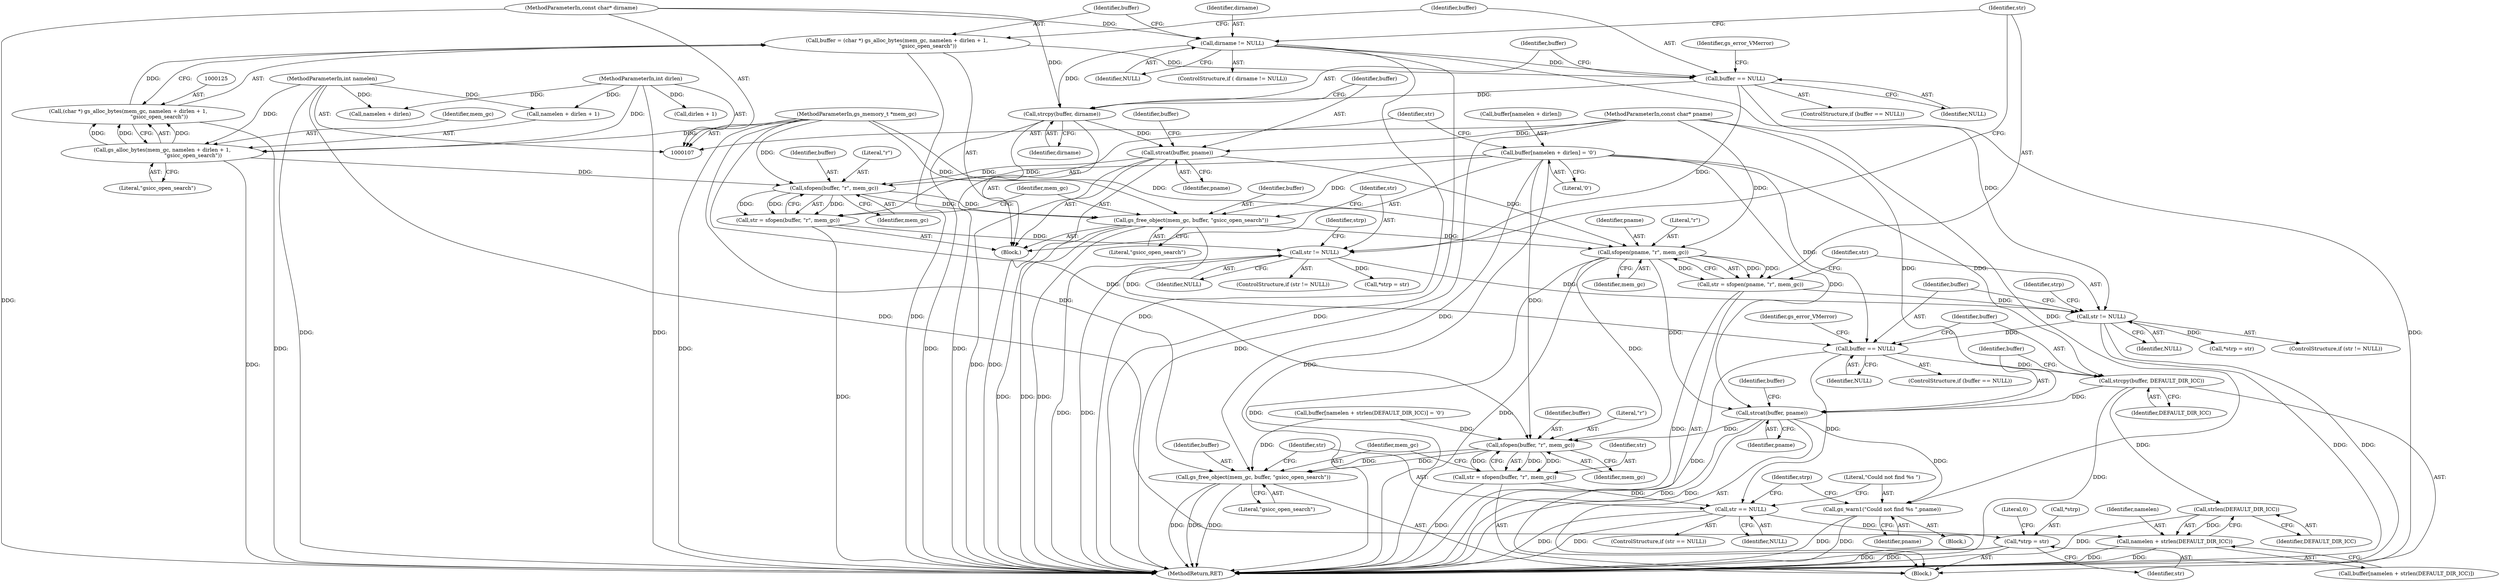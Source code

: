 digraph "0_ghostscript_6d444c273da5499a4cd72f21cb6d4c9a5256807d@API" {
"1000197" [label="(Call,strcpy(buffer, DEFAULT_DIR_ICC))"];
"1000192" [label="(Call,buffer == NULL)"];
"1000146" [label="(Call,buffer[namelen + dirlen] = '\0')"];
"1000159" [label="(Call,gs_free_object(mem_gc, buffer, \"gsicc_open_search\"))"];
"1000155" [label="(Call,sfopen(buffer, \"r\", mem_gc))"];
"1000143" [label="(Call,strcat(buffer, pname))"];
"1000140" [label="(Call,strcpy(buffer, dirname))"];
"1000135" [label="(Call,buffer == NULL)"];
"1000122" [label="(Call,buffer = (char *) gs_alloc_bytes(mem_gc, namelen + dirlen + 1,\n                                     \"gsicc_open_search\"))"];
"1000124" [label="(Call,(char *) gs_alloc_bytes(mem_gc, namelen + dirlen + 1,\n                                     \"gsicc_open_search\"))"];
"1000126" [label="(Call,gs_alloc_bytes(mem_gc, namelen + dirlen + 1,\n                                     \"gsicc_open_search\"))"];
"1000110" [label="(MethodParameterIn,gs_memory_t *mem_gc)"];
"1000109" [label="(MethodParameterIn,int namelen)"];
"1000112" [label="(MethodParameterIn,int dirlen)"];
"1000118" [label="(Call,dirname != NULL)"];
"1000111" [label="(MethodParameterIn,const char* dirname)"];
"1000108" [label="(MethodParameterIn,const char* pname)"];
"1000181" [label="(Call,str != NULL)"];
"1000174" [label="(Call,str = sfopen(pname, \"r\", mem_gc))"];
"1000176" [label="(Call,sfopen(pname, \"r\", mem_gc))"];
"1000164" [label="(Call,str != NULL)"];
"1000153" [label="(Call,str = sfopen(buffer, \"r\", mem_gc))"];
"1000200" [label="(Call,strcat(buffer, pname))"];
"1000213" [label="(Call,sfopen(buffer, \"r\", mem_gc))"];
"1000211" [label="(Call,str = sfopen(buffer, \"r\", mem_gc))"];
"1000222" [label="(Call,str == NULL)"];
"1000229" [label="(Call,*strp = str)"];
"1000217" [label="(Call,gs_free_object(mem_gc, buffer, \"gsicc_open_search\"))"];
"1000226" [label="(Call,gs_warn1(\"Could not find %s \",pname))"];
"1000208" [label="(Call,strlen(DEFAULT_DIR_ICC))"];
"1000206" [label="(Call,namelen + strlen(DEFAULT_DIR_ICC))"];
"1000175" [label="(Identifier,str)"];
"1000228" [label="(Identifier,pname)"];
"1000180" [label="(ControlStructure,if (str != NULL))"];
"1000142" [label="(Identifier,dirname)"];
"1000140" [label="(Call,strcpy(buffer, dirname))"];
"1000153" [label="(Call,str = sfopen(buffer, \"r\", mem_gc))"];
"1000235" [label="(MethodReturn,RET)"];
"1000123" [label="(Identifier,buffer)"];
"1000155" [label="(Call,sfopen(buffer, \"r\", mem_gc))"];
"1000177" [label="(Identifier,pname)"];
"1000192" [label="(Call,buffer == NULL)"];
"1000216" [label="(Identifier,mem_gc)"];
"1000111" [label="(MethodParameterIn,const char* dirname)"];
"1000112" [label="(MethodParameterIn,int dirlen)"];
"1000198" [label="(Identifier,buffer)"];
"1000145" [label="(Identifier,pname)"];
"1000193" [label="(Identifier,buffer)"];
"1000212" [label="(Identifier,str)"];
"1000217" [label="(Call,gs_free_object(mem_gc, buffer, \"gsicc_open_search\"))"];
"1000114" [label="(Block,)"];
"1000166" [label="(Identifier,NULL)"];
"1000181" [label="(Call,str != NULL)"];
"1000121" [label="(Block,)"];
"1000213" [label="(Call,sfopen(buffer, \"r\", mem_gc))"];
"1000194" [label="(Identifier,NULL)"];
"1000182" [label="(Identifier,str)"];
"1000226" [label="(Call,gs_warn1(\"Could not find %s \",pname))"];
"1000141" [label="(Identifier,buffer)"];
"1000162" [label="(Literal,\"gsicc_open_search\")"];
"1000183" [label="(Identifier,NULL)"];
"1000156" [label="(Identifier,buffer)"];
"1000108" [label="(MethodParameterIn,const char* pname)"];
"1000163" [label="(ControlStructure,if (str != NULL))"];
"1000118" [label="(Call,dirname != NULL)"];
"1000203" [label="(Call,buffer[namelen + strlen(DEFAULT_DIR_ICC)] = '\0')"];
"1000135" [label="(Call,buffer == NULL)"];
"1000176" [label="(Call,sfopen(pname, \"r\", mem_gc))"];
"1000219" [label="(Identifier,buffer)"];
"1000147" [label="(Call,buffer[namelen + dirlen])"];
"1000232" [label="(Identifier,str)"];
"1000209" [label="(Identifier,DEFAULT_DIR_ICC)"];
"1000185" [label="(Call,*strp = str)"];
"1000222" [label="(Call,str == NULL)"];
"1000229" [label="(Call,*strp = str)"];
"1000134" [label="(ControlStructure,if (buffer == NULL))"];
"1000220" [label="(Literal,\"gsicc_open_search\")"];
"1000128" [label="(Call,namelen + dirlen + 1)"];
"1000152" [label="(Literal,'\0')"];
"1000207" [label="(Identifier,namelen)"];
"1000126" [label="(Call,gs_alloc_bytes(mem_gc, namelen + dirlen + 1,\n                                     \"gsicc_open_search\"))"];
"1000199" [label="(Identifier,DEFAULT_DIR_ICC)"];
"1000158" [label="(Identifier,mem_gc)"];
"1000214" [label="(Identifier,buffer)"];
"1000137" [label="(Identifier,NULL)"];
"1000204" [label="(Call,buffer[namelen + strlen(DEFAULT_DIR_ICC)])"];
"1000234" [label="(Literal,0)"];
"1000191" [label="(ControlStructure,if (buffer == NULL))"];
"1000143" [label="(Call,strcat(buffer, pname))"];
"1000154" [label="(Identifier,str)"];
"1000117" [label="(ControlStructure,if ( dirname != NULL))"];
"1000119" [label="(Identifier,dirname)"];
"1000110" [label="(MethodParameterIn,gs_memory_t *mem_gc)"];
"1000170" [label="(Identifier,strp)"];
"1000223" [label="(Identifier,str)"];
"1000206" [label="(Call,namelen + strlen(DEFAULT_DIR_ICC))"];
"1000164" [label="(Call,str != NULL)"];
"1000165" [label="(Identifier,str)"];
"1000202" [label="(Identifier,pname)"];
"1000197" [label="(Call,strcpy(buffer, DEFAULT_DIR_ICC))"];
"1000211" [label="(Call,str = sfopen(buffer, \"r\", mem_gc))"];
"1000149" [label="(Call,namelen + dirlen)"];
"1000122" [label="(Call,buffer = (char *) gs_alloc_bytes(mem_gc, namelen + dirlen + 1,\n                                     \"gsicc_open_search\"))"];
"1000187" [label="(Identifier,strp)"];
"1000196" [label="(Identifier,gs_error_VMerror)"];
"1000225" [label="(Block,)"];
"1000231" [label="(Identifier,strp)"];
"1000127" [label="(Identifier,mem_gc)"];
"1000148" [label="(Identifier,buffer)"];
"1000146" [label="(Call,buffer[namelen + dirlen] = '\0')"];
"1000109" [label="(MethodParameterIn,int namelen)"];
"1000124" [label="(Call,(char *) gs_alloc_bytes(mem_gc, namelen + dirlen + 1,\n                                     \"gsicc_open_search\"))"];
"1000144" [label="(Identifier,buffer)"];
"1000157" [label="(Literal,\"r\")"];
"1000200" [label="(Call,strcat(buffer, pname))"];
"1000168" [label="(Call,*strp = str)"];
"1000227" [label="(Literal,\"Could not find %s \")"];
"1000136" [label="(Identifier,buffer)"];
"1000161" [label="(Identifier,buffer)"];
"1000160" [label="(Identifier,mem_gc)"];
"1000174" [label="(Call,str = sfopen(pname, \"r\", mem_gc))"];
"1000133" [label="(Literal,\"gsicc_open_search\")"];
"1000221" [label="(ControlStructure,if (str == NULL))"];
"1000230" [label="(Call,*strp)"];
"1000201" [label="(Identifier,buffer)"];
"1000178" [label="(Literal,\"r\")"];
"1000139" [label="(Identifier,gs_error_VMerror)"];
"1000120" [label="(Identifier,NULL)"];
"1000224" [label="(Identifier,NULL)"];
"1000130" [label="(Call,dirlen + 1)"];
"1000159" [label="(Call,gs_free_object(mem_gc, buffer, \"gsicc_open_search\"))"];
"1000208" [label="(Call,strlen(DEFAULT_DIR_ICC))"];
"1000218" [label="(Identifier,mem_gc)"];
"1000179" [label="(Identifier,mem_gc)"];
"1000205" [label="(Identifier,buffer)"];
"1000215" [label="(Literal,\"r\")"];
"1000197" -> "1000114"  [label="AST: "];
"1000197" -> "1000199"  [label="CFG: "];
"1000198" -> "1000197"  [label="AST: "];
"1000199" -> "1000197"  [label="AST: "];
"1000201" -> "1000197"  [label="CFG: "];
"1000197" -> "1000235"  [label="DDG: "];
"1000192" -> "1000197"  [label="DDG: "];
"1000146" -> "1000197"  [label="DDG: "];
"1000197" -> "1000200"  [label="DDG: "];
"1000197" -> "1000208"  [label="DDG: "];
"1000192" -> "1000191"  [label="AST: "];
"1000192" -> "1000194"  [label="CFG: "];
"1000193" -> "1000192"  [label="AST: "];
"1000194" -> "1000192"  [label="AST: "];
"1000196" -> "1000192"  [label="CFG: "];
"1000198" -> "1000192"  [label="CFG: "];
"1000192" -> "1000235"  [label="DDG: "];
"1000146" -> "1000192"  [label="DDG: "];
"1000159" -> "1000192"  [label="DDG: "];
"1000181" -> "1000192"  [label="DDG: "];
"1000192" -> "1000222"  [label="DDG: "];
"1000146" -> "1000121"  [label="AST: "];
"1000146" -> "1000152"  [label="CFG: "];
"1000147" -> "1000146"  [label="AST: "];
"1000152" -> "1000146"  [label="AST: "];
"1000154" -> "1000146"  [label="CFG: "];
"1000146" -> "1000235"  [label="DDG: "];
"1000146" -> "1000155"  [label="DDG: "];
"1000146" -> "1000159"  [label="DDG: "];
"1000146" -> "1000200"  [label="DDG: "];
"1000146" -> "1000213"  [label="DDG: "];
"1000146" -> "1000217"  [label="DDG: "];
"1000159" -> "1000121"  [label="AST: "];
"1000159" -> "1000162"  [label="CFG: "];
"1000160" -> "1000159"  [label="AST: "];
"1000161" -> "1000159"  [label="AST: "];
"1000162" -> "1000159"  [label="AST: "];
"1000165" -> "1000159"  [label="CFG: "];
"1000159" -> "1000235"  [label="DDG: "];
"1000159" -> "1000235"  [label="DDG: "];
"1000159" -> "1000235"  [label="DDG: "];
"1000155" -> "1000159"  [label="DDG: "];
"1000155" -> "1000159"  [label="DDG: "];
"1000110" -> "1000159"  [label="DDG: "];
"1000159" -> "1000176"  [label="DDG: "];
"1000155" -> "1000153"  [label="AST: "];
"1000155" -> "1000158"  [label="CFG: "];
"1000156" -> "1000155"  [label="AST: "];
"1000157" -> "1000155"  [label="AST: "];
"1000158" -> "1000155"  [label="AST: "];
"1000153" -> "1000155"  [label="CFG: "];
"1000155" -> "1000153"  [label="DDG: "];
"1000155" -> "1000153"  [label="DDG: "];
"1000155" -> "1000153"  [label="DDG: "];
"1000143" -> "1000155"  [label="DDG: "];
"1000126" -> "1000155"  [label="DDG: "];
"1000110" -> "1000155"  [label="DDG: "];
"1000143" -> "1000121"  [label="AST: "];
"1000143" -> "1000145"  [label="CFG: "];
"1000144" -> "1000143"  [label="AST: "];
"1000145" -> "1000143"  [label="AST: "];
"1000148" -> "1000143"  [label="CFG: "];
"1000143" -> "1000235"  [label="DDG: "];
"1000143" -> "1000235"  [label="DDG: "];
"1000140" -> "1000143"  [label="DDG: "];
"1000108" -> "1000143"  [label="DDG: "];
"1000143" -> "1000176"  [label="DDG: "];
"1000140" -> "1000121"  [label="AST: "];
"1000140" -> "1000142"  [label="CFG: "];
"1000141" -> "1000140"  [label="AST: "];
"1000142" -> "1000140"  [label="AST: "];
"1000144" -> "1000140"  [label="CFG: "];
"1000140" -> "1000235"  [label="DDG: "];
"1000140" -> "1000235"  [label="DDG: "];
"1000135" -> "1000140"  [label="DDG: "];
"1000118" -> "1000140"  [label="DDG: "];
"1000111" -> "1000140"  [label="DDG: "];
"1000135" -> "1000134"  [label="AST: "];
"1000135" -> "1000137"  [label="CFG: "];
"1000136" -> "1000135"  [label="AST: "];
"1000137" -> "1000135"  [label="AST: "];
"1000139" -> "1000135"  [label="CFG: "];
"1000141" -> "1000135"  [label="CFG: "];
"1000135" -> "1000235"  [label="DDG: "];
"1000122" -> "1000135"  [label="DDG: "];
"1000118" -> "1000135"  [label="DDG: "];
"1000135" -> "1000164"  [label="DDG: "];
"1000122" -> "1000121"  [label="AST: "];
"1000122" -> "1000124"  [label="CFG: "];
"1000123" -> "1000122"  [label="AST: "];
"1000124" -> "1000122"  [label="AST: "];
"1000136" -> "1000122"  [label="CFG: "];
"1000122" -> "1000235"  [label="DDG: "];
"1000124" -> "1000122"  [label="DDG: "];
"1000124" -> "1000126"  [label="CFG: "];
"1000125" -> "1000124"  [label="AST: "];
"1000126" -> "1000124"  [label="AST: "];
"1000124" -> "1000235"  [label="DDG: "];
"1000126" -> "1000124"  [label="DDG: "];
"1000126" -> "1000124"  [label="DDG: "];
"1000126" -> "1000124"  [label="DDG: "];
"1000126" -> "1000133"  [label="CFG: "];
"1000127" -> "1000126"  [label="AST: "];
"1000128" -> "1000126"  [label="AST: "];
"1000133" -> "1000126"  [label="AST: "];
"1000126" -> "1000235"  [label="DDG: "];
"1000110" -> "1000126"  [label="DDG: "];
"1000109" -> "1000126"  [label="DDG: "];
"1000112" -> "1000126"  [label="DDG: "];
"1000110" -> "1000107"  [label="AST: "];
"1000110" -> "1000235"  [label="DDG: "];
"1000110" -> "1000176"  [label="DDG: "];
"1000110" -> "1000213"  [label="DDG: "];
"1000110" -> "1000217"  [label="DDG: "];
"1000109" -> "1000107"  [label="AST: "];
"1000109" -> "1000235"  [label="DDG: "];
"1000109" -> "1000128"  [label="DDG: "];
"1000109" -> "1000149"  [label="DDG: "];
"1000109" -> "1000206"  [label="DDG: "];
"1000112" -> "1000107"  [label="AST: "];
"1000112" -> "1000235"  [label="DDG: "];
"1000112" -> "1000128"  [label="DDG: "];
"1000112" -> "1000130"  [label="DDG: "];
"1000112" -> "1000149"  [label="DDG: "];
"1000118" -> "1000117"  [label="AST: "];
"1000118" -> "1000120"  [label="CFG: "];
"1000119" -> "1000118"  [label="AST: "];
"1000120" -> "1000118"  [label="AST: "];
"1000123" -> "1000118"  [label="CFG: "];
"1000175" -> "1000118"  [label="CFG: "];
"1000118" -> "1000235"  [label="DDG: "];
"1000118" -> "1000235"  [label="DDG: "];
"1000111" -> "1000118"  [label="DDG: "];
"1000118" -> "1000181"  [label="DDG: "];
"1000111" -> "1000107"  [label="AST: "];
"1000111" -> "1000235"  [label="DDG: "];
"1000108" -> "1000107"  [label="AST: "];
"1000108" -> "1000235"  [label="DDG: "];
"1000108" -> "1000176"  [label="DDG: "];
"1000108" -> "1000200"  [label="DDG: "];
"1000108" -> "1000226"  [label="DDG: "];
"1000181" -> "1000180"  [label="AST: "];
"1000181" -> "1000183"  [label="CFG: "];
"1000182" -> "1000181"  [label="AST: "];
"1000183" -> "1000181"  [label="AST: "];
"1000187" -> "1000181"  [label="CFG: "];
"1000193" -> "1000181"  [label="CFG: "];
"1000181" -> "1000235"  [label="DDG: "];
"1000181" -> "1000235"  [label="DDG: "];
"1000174" -> "1000181"  [label="DDG: "];
"1000164" -> "1000181"  [label="DDG: "];
"1000181" -> "1000185"  [label="DDG: "];
"1000174" -> "1000114"  [label="AST: "];
"1000174" -> "1000176"  [label="CFG: "];
"1000175" -> "1000174"  [label="AST: "];
"1000176" -> "1000174"  [label="AST: "];
"1000182" -> "1000174"  [label="CFG: "];
"1000174" -> "1000235"  [label="DDG: "];
"1000176" -> "1000174"  [label="DDG: "];
"1000176" -> "1000174"  [label="DDG: "];
"1000176" -> "1000174"  [label="DDG: "];
"1000176" -> "1000179"  [label="CFG: "];
"1000177" -> "1000176"  [label="AST: "];
"1000178" -> "1000176"  [label="AST: "];
"1000179" -> "1000176"  [label="AST: "];
"1000176" -> "1000235"  [label="DDG: "];
"1000176" -> "1000235"  [label="DDG: "];
"1000176" -> "1000200"  [label="DDG: "];
"1000176" -> "1000213"  [label="DDG: "];
"1000164" -> "1000163"  [label="AST: "];
"1000164" -> "1000166"  [label="CFG: "];
"1000165" -> "1000164"  [label="AST: "];
"1000166" -> "1000164"  [label="AST: "];
"1000170" -> "1000164"  [label="CFG: "];
"1000175" -> "1000164"  [label="CFG: "];
"1000164" -> "1000235"  [label="DDG: "];
"1000164" -> "1000235"  [label="DDG: "];
"1000153" -> "1000164"  [label="DDG: "];
"1000164" -> "1000168"  [label="DDG: "];
"1000153" -> "1000121"  [label="AST: "];
"1000154" -> "1000153"  [label="AST: "];
"1000160" -> "1000153"  [label="CFG: "];
"1000153" -> "1000235"  [label="DDG: "];
"1000200" -> "1000114"  [label="AST: "];
"1000200" -> "1000202"  [label="CFG: "];
"1000201" -> "1000200"  [label="AST: "];
"1000202" -> "1000200"  [label="AST: "];
"1000205" -> "1000200"  [label="CFG: "];
"1000200" -> "1000235"  [label="DDG: "];
"1000200" -> "1000235"  [label="DDG: "];
"1000200" -> "1000213"  [label="DDG: "];
"1000200" -> "1000226"  [label="DDG: "];
"1000213" -> "1000211"  [label="AST: "];
"1000213" -> "1000216"  [label="CFG: "];
"1000214" -> "1000213"  [label="AST: "];
"1000215" -> "1000213"  [label="AST: "];
"1000216" -> "1000213"  [label="AST: "];
"1000211" -> "1000213"  [label="CFG: "];
"1000213" -> "1000211"  [label="DDG: "];
"1000213" -> "1000211"  [label="DDG: "];
"1000213" -> "1000211"  [label="DDG: "];
"1000203" -> "1000213"  [label="DDG: "];
"1000213" -> "1000217"  [label="DDG: "];
"1000213" -> "1000217"  [label="DDG: "];
"1000211" -> "1000114"  [label="AST: "];
"1000212" -> "1000211"  [label="AST: "];
"1000218" -> "1000211"  [label="CFG: "];
"1000211" -> "1000235"  [label="DDG: "];
"1000211" -> "1000222"  [label="DDG: "];
"1000222" -> "1000221"  [label="AST: "];
"1000222" -> "1000224"  [label="CFG: "];
"1000223" -> "1000222"  [label="AST: "];
"1000224" -> "1000222"  [label="AST: "];
"1000227" -> "1000222"  [label="CFG: "];
"1000231" -> "1000222"  [label="CFG: "];
"1000222" -> "1000235"  [label="DDG: "];
"1000222" -> "1000235"  [label="DDG: "];
"1000222" -> "1000229"  [label="DDG: "];
"1000229" -> "1000114"  [label="AST: "];
"1000229" -> "1000232"  [label="CFG: "];
"1000230" -> "1000229"  [label="AST: "];
"1000232" -> "1000229"  [label="AST: "];
"1000234" -> "1000229"  [label="CFG: "];
"1000229" -> "1000235"  [label="DDG: "];
"1000229" -> "1000235"  [label="DDG: "];
"1000217" -> "1000114"  [label="AST: "];
"1000217" -> "1000220"  [label="CFG: "];
"1000218" -> "1000217"  [label="AST: "];
"1000219" -> "1000217"  [label="AST: "];
"1000220" -> "1000217"  [label="AST: "];
"1000223" -> "1000217"  [label="CFG: "];
"1000217" -> "1000235"  [label="DDG: "];
"1000217" -> "1000235"  [label="DDG: "];
"1000217" -> "1000235"  [label="DDG: "];
"1000203" -> "1000217"  [label="DDG: "];
"1000226" -> "1000225"  [label="AST: "];
"1000226" -> "1000228"  [label="CFG: "];
"1000227" -> "1000226"  [label="AST: "];
"1000228" -> "1000226"  [label="AST: "];
"1000231" -> "1000226"  [label="CFG: "];
"1000226" -> "1000235"  [label="DDG: "];
"1000226" -> "1000235"  [label="DDG: "];
"1000208" -> "1000206"  [label="AST: "];
"1000208" -> "1000209"  [label="CFG: "];
"1000209" -> "1000208"  [label="AST: "];
"1000206" -> "1000208"  [label="CFG: "];
"1000208" -> "1000235"  [label="DDG: "];
"1000208" -> "1000206"  [label="DDG: "];
"1000206" -> "1000204"  [label="AST: "];
"1000207" -> "1000206"  [label="AST: "];
"1000204" -> "1000206"  [label="CFG: "];
"1000206" -> "1000235"  [label="DDG: "];
"1000206" -> "1000235"  [label="DDG: "];
}
